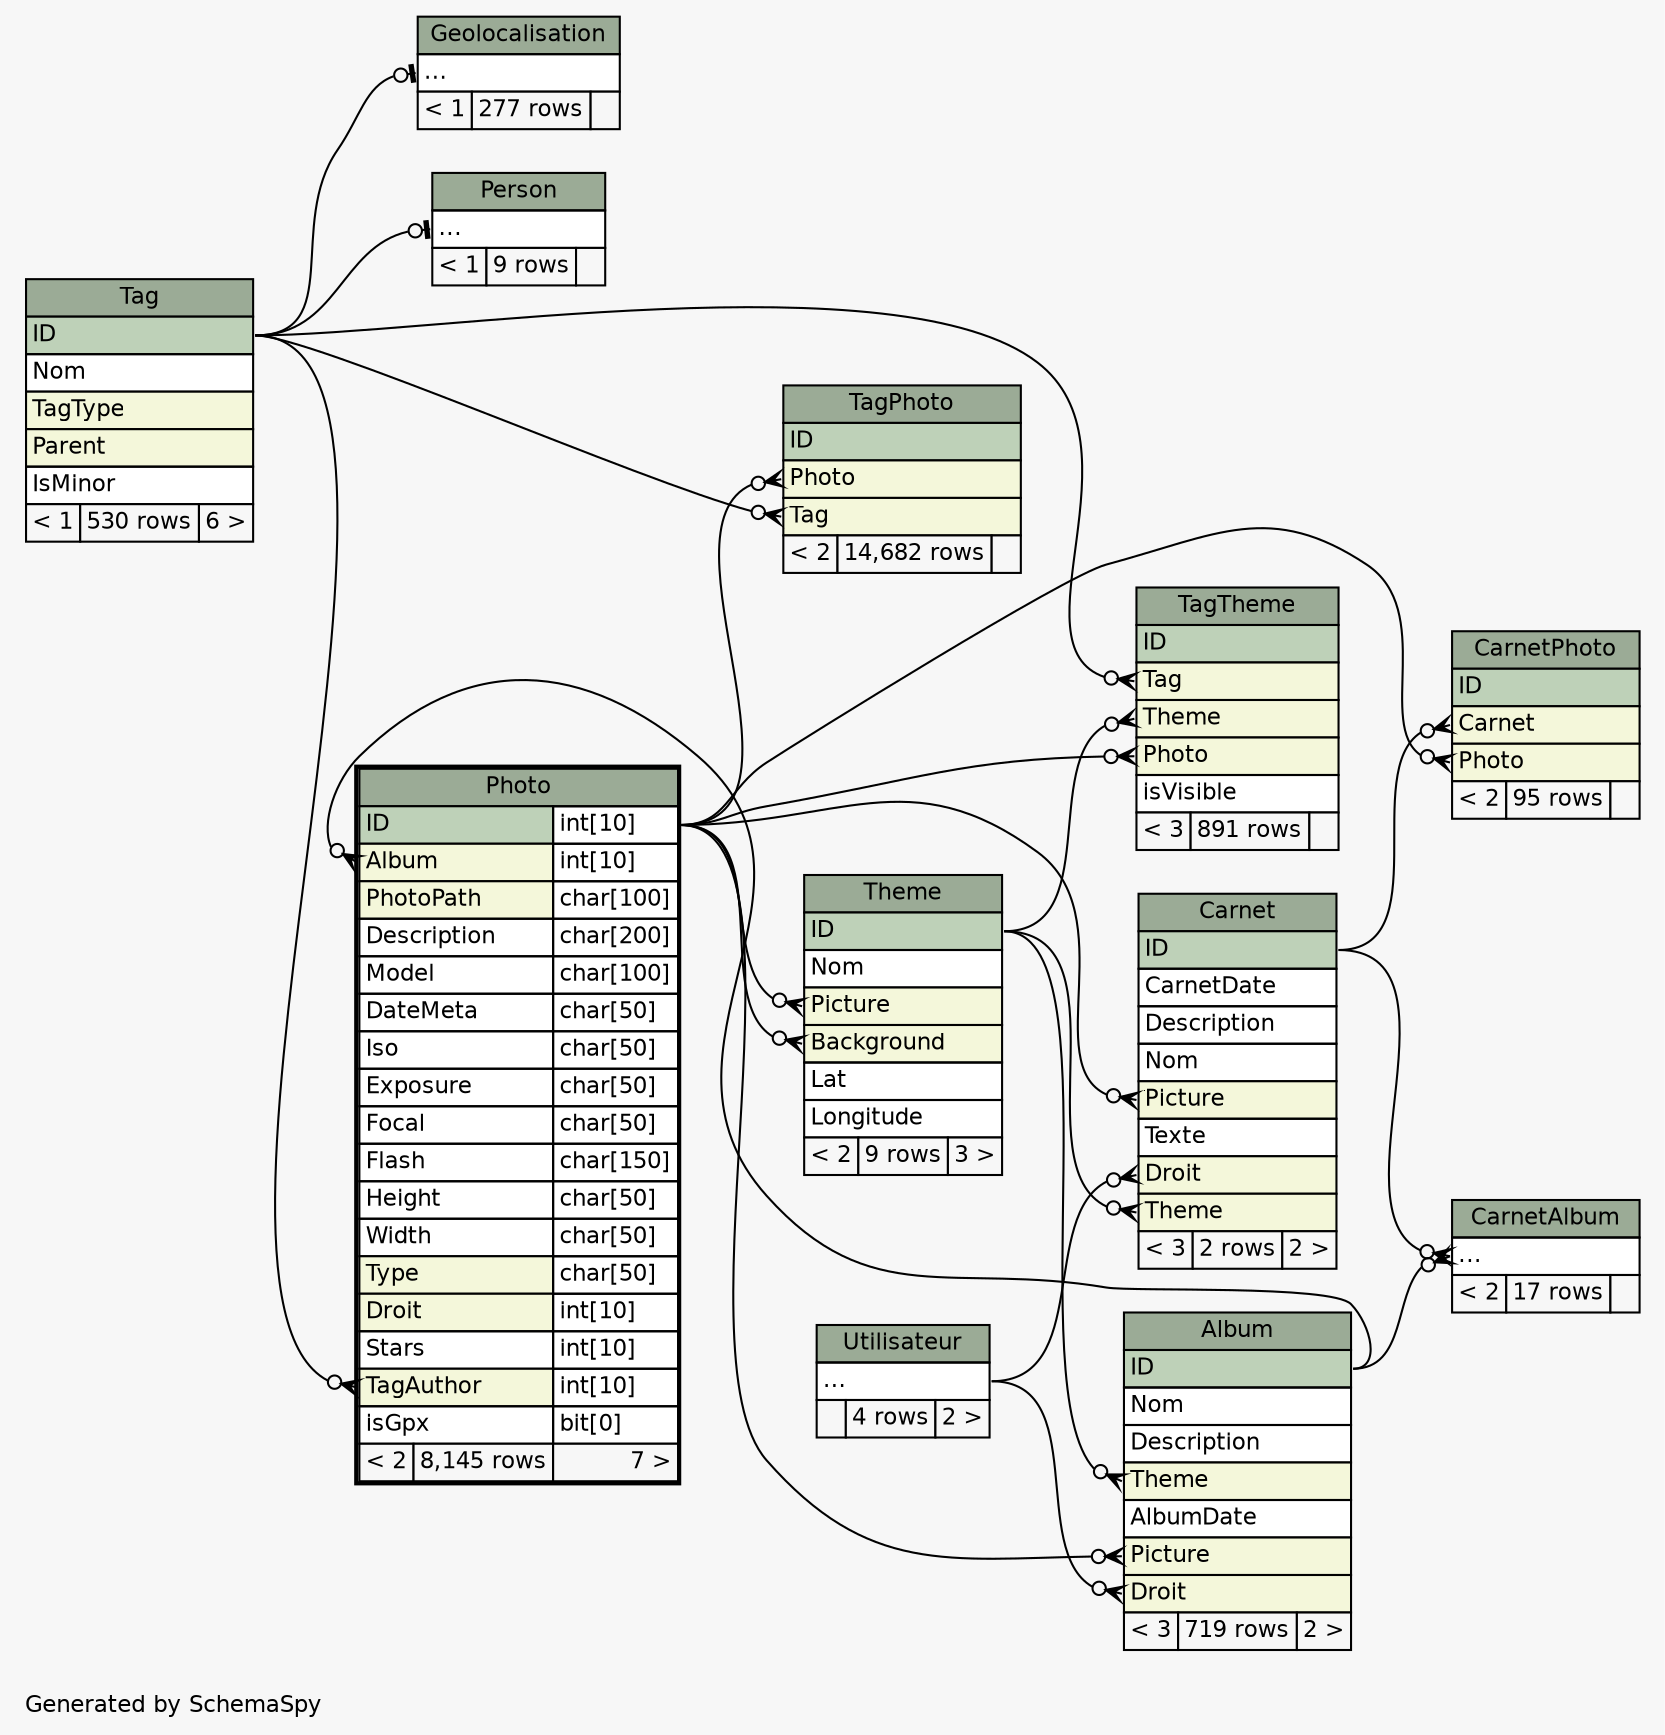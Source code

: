 // dot 2.28.0 on Linux 3.6.3-1-ARCH
// SchemaSpy rev 590
digraph "twoDegreesRelationshipsDiagram" {
  graph [
    rankdir="RL"
    bgcolor="#f7f7f7"
    label="\nGenerated by SchemaSpy"
    labeljust="l"
    nodesep="0.18"
    ranksep="0.46"
    fontname="Helvetica"
    fontsize="11"
  ];
  node [
    fontname="Helvetica"
    fontsize="11"
    shape="plaintext"
  ];
  edge [
    arrowsize="0.8"
  ];
  "Album":"Droit":w -> "Utilisateur":"elipses":e [arrowhead=none dir=back arrowtail=crowodot];
  "Album":"Picture":w -> "Photo":"ID.type":e [arrowhead=none dir=back arrowtail=crowodot];
  "Album":"Theme":w -> "Theme":"ID":e [arrowhead=none dir=back arrowtail=crowodot];
  "Carnet":"Droit":w -> "Utilisateur":"elipses":e [arrowhead=none dir=back arrowtail=crowodot];
  "Carnet":"Picture":w -> "Photo":"ID.type":e [arrowhead=none dir=back arrowtail=crowodot];
  "Carnet":"Theme":w -> "Theme":"ID":e [arrowhead=none dir=back arrowtail=crowodot];
  "CarnetAlbum":"elipses":w -> "Album":"ID":e [arrowhead=none dir=back arrowtail=crowodot];
  "CarnetAlbum":"elipses":w -> "Carnet":"ID":e [arrowhead=none dir=back arrowtail=crowodot];
  "CarnetPhoto":"Carnet":w -> "Carnet":"ID":e [arrowhead=none dir=back arrowtail=crowodot];
  "CarnetPhoto":"Photo":w -> "Photo":"ID.type":e [arrowhead=none dir=back arrowtail=crowodot];
  "Geolocalisation":"elipses":w -> "Tag":"ID":e [arrowhead=none dir=back arrowtail=teeodot];
  "Person":"elipses":w -> "Tag":"ID":e [arrowhead=none dir=back arrowtail=teeodot];
  "Photo":"Album":w -> "Album":"ID":e [arrowhead=none dir=back arrowtail=crowodot];
  "Photo":"TagAuthor":w -> "Tag":"ID":e [arrowhead=none dir=back arrowtail=crowodot];
  "TagPhoto":"Photo":w -> "Photo":"ID.type":e [arrowhead=none dir=back arrowtail=crowodot];
  "TagPhoto":"Tag":w -> "Tag":"ID":e [arrowhead=none dir=back arrowtail=crowodot];
  "TagTheme":"Photo":w -> "Photo":"ID.type":e [arrowhead=none dir=back arrowtail=crowodot];
  "TagTheme":"Tag":w -> "Tag":"ID":e [arrowhead=none dir=back arrowtail=crowodot];
  "TagTheme":"Theme":w -> "Theme":"ID":e [arrowhead=none dir=back arrowtail=crowodot];
  "Theme":"Background":w -> "Photo":"ID.type":e [arrowhead=none dir=back arrowtail=crowodot];
  "Theme":"Picture":w -> "Photo":"ID.type":e [arrowhead=none dir=back arrowtail=crowodot];
  "Album" [
    label=<
    <TABLE BORDER="0" CELLBORDER="1" CELLSPACING="0" BGCOLOR="#ffffff">
      <TR><TD COLSPAN="3" BGCOLOR="#9bab96" ALIGN="CENTER">Album</TD></TR>
      <TR><TD PORT="ID" COLSPAN="3" BGCOLOR="#bed1b8" ALIGN="LEFT">ID</TD></TR>
      <TR><TD PORT="Nom" COLSPAN="3" ALIGN="LEFT">Nom</TD></TR>
      <TR><TD PORT="Description" COLSPAN="3" ALIGN="LEFT">Description</TD></TR>
      <TR><TD PORT="Theme" COLSPAN="3" BGCOLOR="#f4f7da" ALIGN="LEFT">Theme</TD></TR>
      <TR><TD PORT="AlbumDate" COLSPAN="3" ALIGN="LEFT">AlbumDate</TD></TR>
      <TR><TD PORT="Picture" COLSPAN="3" BGCOLOR="#f4f7da" ALIGN="LEFT">Picture</TD></TR>
      <TR><TD PORT="Droit" COLSPAN="3" BGCOLOR="#f4f7da" ALIGN="LEFT">Droit</TD></TR>
      <TR><TD ALIGN="LEFT" BGCOLOR="#f7f7f7">&lt; 3</TD><TD ALIGN="RIGHT" BGCOLOR="#f7f7f7">719 rows</TD><TD ALIGN="RIGHT" BGCOLOR="#f7f7f7">2 &gt;</TD></TR>
    </TABLE>>
    URL="Album.html"
    tooltip="Album"
  ];
  "Carnet" [
    label=<
    <TABLE BORDER="0" CELLBORDER="1" CELLSPACING="0" BGCOLOR="#ffffff">
      <TR><TD COLSPAN="3" BGCOLOR="#9bab96" ALIGN="CENTER">Carnet</TD></TR>
      <TR><TD PORT="ID" COLSPAN="3" BGCOLOR="#bed1b8" ALIGN="LEFT">ID</TD></TR>
      <TR><TD PORT="CarnetDate" COLSPAN="3" ALIGN="LEFT">CarnetDate</TD></TR>
      <TR><TD PORT="Description" COLSPAN="3" ALIGN="LEFT">Description</TD></TR>
      <TR><TD PORT="Nom" COLSPAN="3" ALIGN="LEFT">Nom</TD></TR>
      <TR><TD PORT="Picture" COLSPAN="3" BGCOLOR="#f4f7da" ALIGN="LEFT">Picture</TD></TR>
      <TR><TD PORT="Texte" COLSPAN="3" ALIGN="LEFT">Texte</TD></TR>
      <TR><TD PORT="Droit" COLSPAN="3" BGCOLOR="#f4f7da" ALIGN="LEFT">Droit</TD></TR>
      <TR><TD PORT="Theme" COLSPAN="3" BGCOLOR="#f4f7da" ALIGN="LEFT">Theme</TD></TR>
      <TR><TD ALIGN="LEFT" BGCOLOR="#f7f7f7">&lt; 3</TD><TD ALIGN="RIGHT" BGCOLOR="#f7f7f7">2 rows</TD><TD ALIGN="RIGHT" BGCOLOR="#f7f7f7">2 &gt;</TD></TR>
    </TABLE>>
    URL="Carnet.html"
    tooltip="Carnet"
  ];
  "CarnetAlbum" [
    label=<
    <TABLE BORDER="0" CELLBORDER="1" CELLSPACING="0" BGCOLOR="#ffffff">
      <TR><TD COLSPAN="3" BGCOLOR="#9bab96" ALIGN="CENTER">CarnetAlbum</TD></TR>
      <TR><TD PORT="elipses" COLSPAN="3" ALIGN="LEFT">...</TD></TR>
      <TR><TD ALIGN="LEFT" BGCOLOR="#f7f7f7">&lt; 2</TD><TD ALIGN="RIGHT" BGCOLOR="#f7f7f7">17 rows</TD><TD ALIGN="RIGHT" BGCOLOR="#f7f7f7">  </TD></TR>
    </TABLE>>
    URL="CarnetAlbum.html"
    tooltip="CarnetAlbum"
  ];
  "CarnetPhoto" [
    label=<
    <TABLE BORDER="0" CELLBORDER="1" CELLSPACING="0" BGCOLOR="#ffffff">
      <TR><TD COLSPAN="3" BGCOLOR="#9bab96" ALIGN="CENTER">CarnetPhoto</TD></TR>
      <TR><TD PORT="ID" COLSPAN="3" BGCOLOR="#bed1b8" ALIGN="LEFT">ID</TD></TR>
      <TR><TD PORT="Carnet" COLSPAN="3" BGCOLOR="#f4f7da" ALIGN="LEFT">Carnet</TD></TR>
      <TR><TD PORT="Photo" COLSPAN="3" BGCOLOR="#f4f7da" ALIGN="LEFT">Photo</TD></TR>
      <TR><TD ALIGN="LEFT" BGCOLOR="#f7f7f7">&lt; 2</TD><TD ALIGN="RIGHT" BGCOLOR="#f7f7f7">95 rows</TD><TD ALIGN="RIGHT" BGCOLOR="#f7f7f7">  </TD></TR>
    </TABLE>>
    URL="CarnetPhoto.html"
    tooltip="CarnetPhoto"
  ];
  "Geolocalisation" [
    label=<
    <TABLE BORDER="0" CELLBORDER="1" CELLSPACING="0" BGCOLOR="#ffffff">
      <TR><TD COLSPAN="3" BGCOLOR="#9bab96" ALIGN="CENTER">Geolocalisation</TD></TR>
      <TR><TD PORT="elipses" COLSPAN="3" ALIGN="LEFT">...</TD></TR>
      <TR><TD ALIGN="LEFT" BGCOLOR="#f7f7f7">&lt; 1</TD><TD ALIGN="RIGHT" BGCOLOR="#f7f7f7">277 rows</TD><TD ALIGN="RIGHT" BGCOLOR="#f7f7f7">  </TD></TR>
    </TABLE>>
    URL="Geolocalisation.html"
    tooltip="Geolocalisation"
  ];
  "Person" [
    label=<
    <TABLE BORDER="0" CELLBORDER="1" CELLSPACING="0" BGCOLOR="#ffffff">
      <TR><TD COLSPAN="3" BGCOLOR="#9bab96" ALIGN="CENTER">Person</TD></TR>
      <TR><TD PORT="elipses" COLSPAN="3" ALIGN="LEFT">...</TD></TR>
      <TR><TD ALIGN="LEFT" BGCOLOR="#f7f7f7">&lt; 1</TD><TD ALIGN="RIGHT" BGCOLOR="#f7f7f7">9 rows</TD><TD ALIGN="RIGHT" BGCOLOR="#f7f7f7">  </TD></TR>
    </TABLE>>
    URL="Person.html"
    tooltip="Person"
  ];
  "Photo" [
    label=<
    <TABLE BORDER="2" CELLBORDER="1" CELLSPACING="0" BGCOLOR="#ffffff">
      <TR><TD COLSPAN="3" BGCOLOR="#9bab96" ALIGN="CENTER">Photo</TD></TR>
      <TR><TD PORT="ID" COLSPAN="2" BGCOLOR="#bed1b8" ALIGN="LEFT">ID</TD><TD PORT="ID.type" ALIGN="LEFT">int[10]</TD></TR>
      <TR><TD PORT="Album" COLSPAN="2" BGCOLOR="#f4f7da" ALIGN="LEFT">Album</TD><TD PORT="Album.type" ALIGN="LEFT">int[10]</TD></TR>
      <TR><TD PORT="PhotoPath" COLSPAN="2" BGCOLOR="#f4f7da" ALIGN="LEFT">PhotoPath</TD><TD PORT="PhotoPath.type" ALIGN="LEFT">char[100]</TD></TR>
      <TR><TD PORT="Description" COLSPAN="2" ALIGN="LEFT">Description</TD><TD PORT="Description.type" ALIGN="LEFT">char[200]</TD></TR>
      <TR><TD PORT="Model" COLSPAN="2" ALIGN="LEFT">Model</TD><TD PORT="Model.type" ALIGN="LEFT">char[100]</TD></TR>
      <TR><TD PORT="DateMeta" COLSPAN="2" ALIGN="LEFT">DateMeta</TD><TD PORT="DateMeta.type" ALIGN="LEFT">char[50]</TD></TR>
      <TR><TD PORT="Iso" COLSPAN="2" ALIGN="LEFT">Iso</TD><TD PORT="Iso.type" ALIGN="LEFT">char[50]</TD></TR>
      <TR><TD PORT="Exposure" COLSPAN="2" ALIGN="LEFT">Exposure</TD><TD PORT="Exposure.type" ALIGN="LEFT">char[50]</TD></TR>
      <TR><TD PORT="Focal" COLSPAN="2" ALIGN="LEFT">Focal</TD><TD PORT="Focal.type" ALIGN="LEFT">char[50]</TD></TR>
      <TR><TD PORT="Flash" COLSPAN="2" ALIGN="LEFT">Flash</TD><TD PORT="Flash.type" ALIGN="LEFT">char[150]</TD></TR>
      <TR><TD PORT="Height" COLSPAN="2" ALIGN="LEFT">Height</TD><TD PORT="Height.type" ALIGN="LEFT">char[50]</TD></TR>
      <TR><TD PORT="Width" COLSPAN="2" ALIGN="LEFT">Width</TD><TD PORT="Width.type" ALIGN="LEFT">char[50]</TD></TR>
      <TR><TD PORT="Type" COLSPAN="2" BGCOLOR="#f4f7da" ALIGN="LEFT">Type</TD><TD PORT="Type.type" ALIGN="LEFT">char[50]</TD></TR>
      <TR><TD PORT="Droit" COLSPAN="2" BGCOLOR="#f4f7da" ALIGN="LEFT">Droit</TD><TD PORT="Droit.type" ALIGN="LEFT">int[10]</TD></TR>
      <TR><TD PORT="Stars" COLSPAN="2" ALIGN="LEFT">Stars</TD><TD PORT="Stars.type" ALIGN="LEFT">int[10]</TD></TR>
      <TR><TD PORT="TagAuthor" COLSPAN="2" BGCOLOR="#f4f7da" ALIGN="LEFT">TagAuthor</TD><TD PORT="TagAuthor.type" ALIGN="LEFT">int[10]</TD></TR>
      <TR><TD PORT="isGpx" COLSPAN="2" ALIGN="LEFT">isGpx</TD><TD PORT="isGpx.type" ALIGN="LEFT">bit[0]</TD></TR>
      <TR><TD ALIGN="LEFT" BGCOLOR="#f7f7f7">&lt; 2</TD><TD ALIGN="RIGHT" BGCOLOR="#f7f7f7">8,145 rows</TD><TD ALIGN="RIGHT" BGCOLOR="#f7f7f7">7 &gt;</TD></TR>
    </TABLE>>
    URL="Photo.html"
    tooltip="Photo"
  ];
  "Tag" [
    label=<
    <TABLE BORDER="0" CELLBORDER="1" CELLSPACING="0" BGCOLOR="#ffffff">
      <TR><TD COLSPAN="3" BGCOLOR="#9bab96" ALIGN="CENTER">Tag</TD></TR>
      <TR><TD PORT="ID" COLSPAN="3" BGCOLOR="#bed1b8" ALIGN="LEFT">ID</TD></TR>
      <TR><TD PORT="Nom" COLSPAN="3" ALIGN="LEFT">Nom</TD></TR>
      <TR><TD PORT="TagType" COLSPAN="3" BGCOLOR="#f4f7da" ALIGN="LEFT">TagType</TD></TR>
      <TR><TD PORT="Parent" COLSPAN="3" BGCOLOR="#f4f7da" ALIGN="LEFT">Parent</TD></TR>
      <TR><TD PORT="IsMinor" COLSPAN="3" ALIGN="LEFT">IsMinor</TD></TR>
      <TR><TD ALIGN="LEFT" BGCOLOR="#f7f7f7">&lt; 1</TD><TD ALIGN="RIGHT" BGCOLOR="#f7f7f7">530 rows</TD><TD ALIGN="RIGHT" BGCOLOR="#f7f7f7">6 &gt;</TD></TR>
    </TABLE>>
    URL="Tag.html"
    tooltip="Tag"
  ];
  "TagPhoto" [
    label=<
    <TABLE BORDER="0" CELLBORDER="1" CELLSPACING="0" BGCOLOR="#ffffff">
      <TR><TD COLSPAN="3" BGCOLOR="#9bab96" ALIGN="CENTER">TagPhoto</TD></TR>
      <TR><TD PORT="ID" COLSPAN="3" BGCOLOR="#bed1b8" ALIGN="LEFT">ID</TD></TR>
      <TR><TD PORT="Photo" COLSPAN="3" BGCOLOR="#f4f7da" ALIGN="LEFT">Photo</TD></TR>
      <TR><TD PORT="Tag" COLSPAN="3" BGCOLOR="#f4f7da" ALIGN="LEFT">Tag</TD></TR>
      <TR><TD ALIGN="LEFT" BGCOLOR="#f7f7f7">&lt; 2</TD><TD ALIGN="RIGHT" BGCOLOR="#f7f7f7">14,682 rows</TD><TD ALIGN="RIGHT" BGCOLOR="#f7f7f7">  </TD></TR>
    </TABLE>>
    URL="TagPhoto.html"
    tooltip="TagPhoto"
  ];
  "TagTheme" [
    label=<
    <TABLE BORDER="0" CELLBORDER="1" CELLSPACING="0" BGCOLOR="#ffffff">
      <TR><TD COLSPAN="3" BGCOLOR="#9bab96" ALIGN="CENTER">TagTheme</TD></TR>
      <TR><TD PORT="ID" COLSPAN="3" BGCOLOR="#bed1b8" ALIGN="LEFT">ID</TD></TR>
      <TR><TD PORT="Tag" COLSPAN="3" BGCOLOR="#f4f7da" ALIGN="LEFT">Tag</TD></TR>
      <TR><TD PORT="Theme" COLSPAN="3" BGCOLOR="#f4f7da" ALIGN="LEFT">Theme</TD></TR>
      <TR><TD PORT="Photo" COLSPAN="3" BGCOLOR="#f4f7da" ALIGN="LEFT">Photo</TD></TR>
      <TR><TD PORT="isVisible" COLSPAN="3" ALIGN="LEFT">isVisible</TD></TR>
      <TR><TD ALIGN="LEFT" BGCOLOR="#f7f7f7">&lt; 3</TD><TD ALIGN="RIGHT" BGCOLOR="#f7f7f7">891 rows</TD><TD ALIGN="RIGHT" BGCOLOR="#f7f7f7">  </TD></TR>
    </TABLE>>
    URL="TagTheme.html"
    tooltip="TagTheme"
  ];
  "Theme" [
    label=<
    <TABLE BORDER="0" CELLBORDER="1" CELLSPACING="0" BGCOLOR="#ffffff">
      <TR><TD COLSPAN="3" BGCOLOR="#9bab96" ALIGN="CENTER">Theme</TD></TR>
      <TR><TD PORT="ID" COLSPAN="3" BGCOLOR="#bed1b8" ALIGN="LEFT">ID</TD></TR>
      <TR><TD PORT="Nom" COLSPAN="3" ALIGN="LEFT">Nom</TD></TR>
      <TR><TD PORT="Picture" COLSPAN="3" BGCOLOR="#f4f7da" ALIGN="LEFT">Picture</TD></TR>
      <TR><TD PORT="Background" COLSPAN="3" BGCOLOR="#f4f7da" ALIGN="LEFT">Background</TD></TR>
      <TR><TD PORT="Lat" COLSPAN="3" ALIGN="LEFT">Lat</TD></TR>
      <TR><TD PORT="Longitude" COLSPAN="3" ALIGN="LEFT">Longitude</TD></TR>
      <TR><TD ALIGN="LEFT" BGCOLOR="#f7f7f7">&lt; 2</TD><TD ALIGN="RIGHT" BGCOLOR="#f7f7f7">9 rows</TD><TD ALIGN="RIGHT" BGCOLOR="#f7f7f7">3 &gt;</TD></TR>
    </TABLE>>
    URL="Theme.html"
    tooltip="Theme"
  ];
  "Utilisateur" [
    label=<
    <TABLE BORDER="0" CELLBORDER="1" CELLSPACING="0" BGCOLOR="#ffffff">
      <TR><TD COLSPAN="3" BGCOLOR="#9bab96" ALIGN="CENTER">Utilisateur</TD></TR>
      <TR><TD PORT="elipses" COLSPAN="3" ALIGN="LEFT">...</TD></TR>
      <TR><TD ALIGN="LEFT" BGCOLOR="#f7f7f7">  </TD><TD ALIGN="RIGHT" BGCOLOR="#f7f7f7">4 rows</TD><TD ALIGN="RIGHT" BGCOLOR="#f7f7f7">2 &gt;</TD></TR>
    </TABLE>>
    URL="Utilisateur.html"
    tooltip="Utilisateur"
  ];
}
